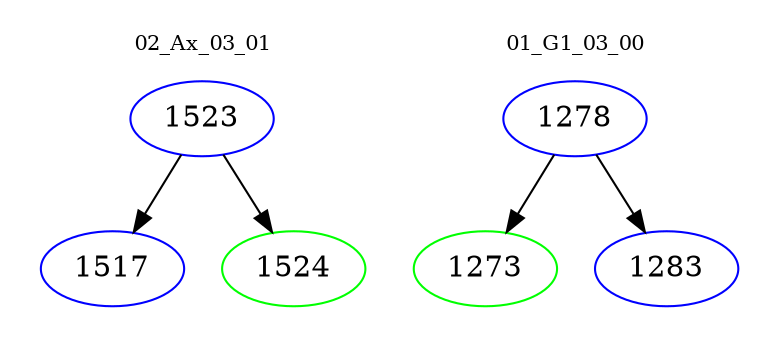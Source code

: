 digraph{
subgraph cluster_0 {
color = white
label = "02_Ax_03_01";
fontsize=10;
T0_1523 [label="1523", color="blue"]
T0_1523 -> T0_1517 [color="black"]
T0_1517 [label="1517", color="blue"]
T0_1523 -> T0_1524 [color="black"]
T0_1524 [label="1524", color="green"]
}
subgraph cluster_1 {
color = white
label = "01_G1_03_00";
fontsize=10;
T1_1278 [label="1278", color="blue"]
T1_1278 -> T1_1273 [color="black"]
T1_1273 [label="1273", color="green"]
T1_1278 -> T1_1283 [color="black"]
T1_1283 [label="1283", color="blue"]
}
}
